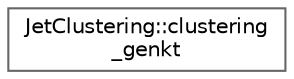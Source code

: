 digraph "Graphical Class Hierarchy"
{
 // LATEX_PDF_SIZE
  bgcolor="transparent";
  edge [fontname=Helvetica,fontsize=10,labelfontname=Helvetica,labelfontsize=10];
  node [fontname=Helvetica,fontsize=10,shape=box,height=0.2,width=0.4];
  rankdir="LR";
  Node0 [id="Node000000",label="JetClustering::clustering\l_genkt",height=0.2,width=0.4,color="grey40", fillcolor="white", style="filled",URL="$structJetClustering_1_1clustering__genkt.html",tooltip="Jet Clustering interface for genkt."];
}
